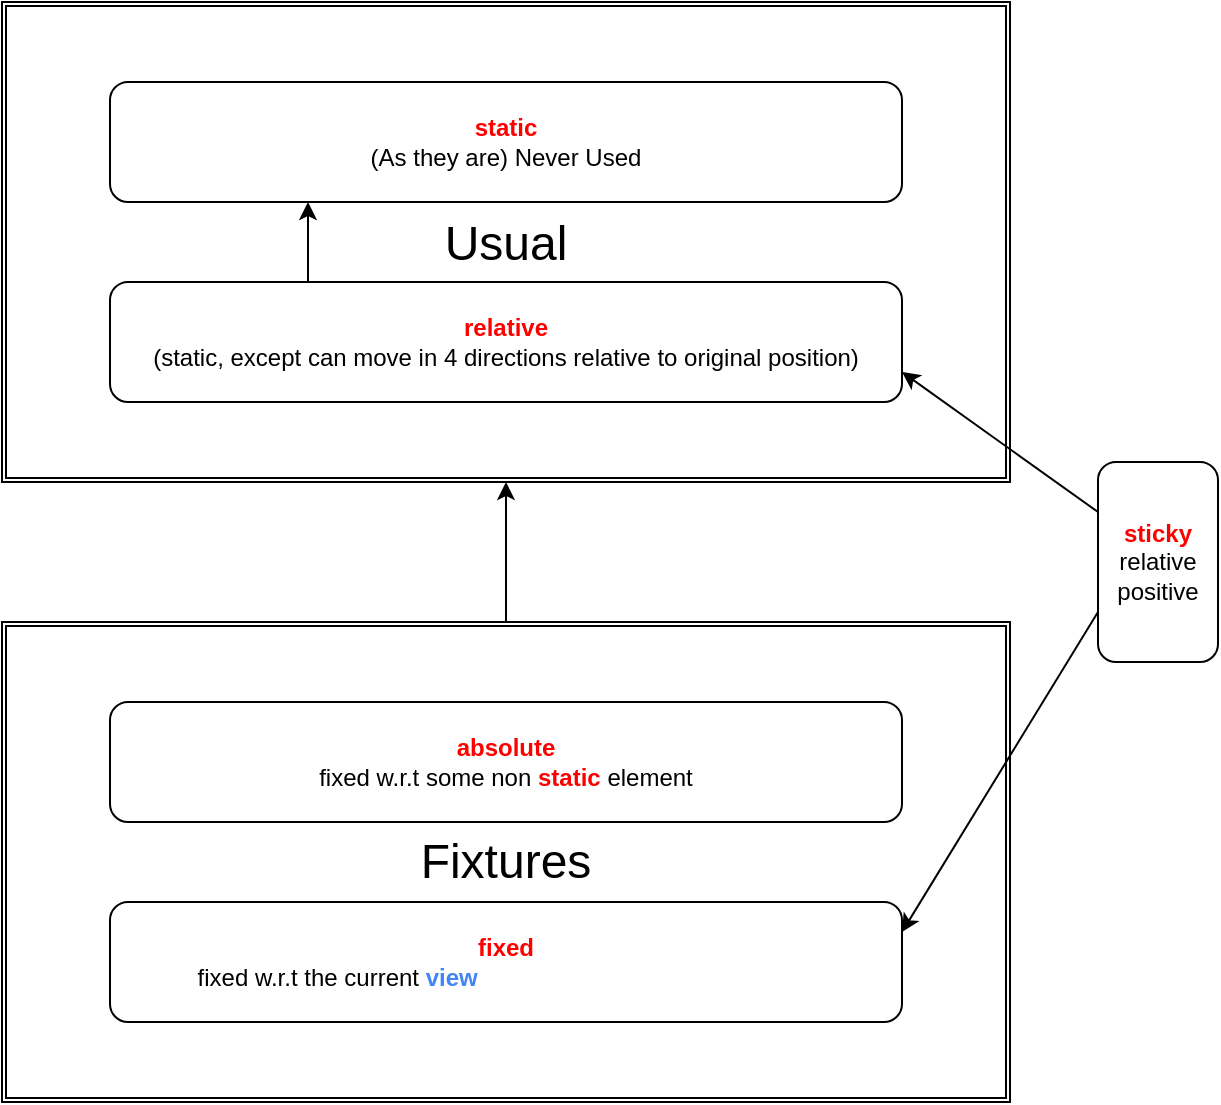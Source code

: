 <mxfile version="12.3.2" type="device" pages="1"><diagram id="V-kapAFcqSmVfuC7sbdM" name="Page-1"><mxGraphModel dx="1422" dy="825" grid="1" gridSize="10" guides="1" tooltips="1" connect="1" arrows="1" fold="1" page="1" pageScale="1" pageWidth="1169" pageHeight="827" math="0" shadow="0"><root><mxCell id="0"/><mxCell id="1" parent="0"/><mxCell id="9_ltOV8a8HOAfJhtxj8R-4" style="edgeStyle=orthogonalEdgeStyle;rounded=0;orthogonalLoop=1;jettySize=auto;html=1;exitX=0.5;exitY=0;exitDx=0;exitDy=0;entryX=0.5;entryY=1;entryDx=0;entryDy=0;" edge="1" parent="1" source="3HyW37mSLLM8C3bVsfFh-41" target="3HyW37mSLLM8C3bVsfFh-40"><mxGeometry relative="1" as="geometry"/></mxCell><mxCell id="3HyW37mSLLM8C3bVsfFh-41" value="&lt;span style=&quot;font-size: 24px&quot;&gt;Fixtures&lt;/span&gt;" style="shape=ext;double=1;rounded=0;whiteSpace=wrap;html=1;" parent="1" vertex="1"><mxGeometry x="332" y="390" width="504" height="240" as="geometry"/></mxCell><mxCell id="3HyW37mSLLM8C3bVsfFh-40" value="&lt;p style=&quot;line-height: 150% ; font-size: 24px&quot;&gt;Usual&lt;/p&gt;" style="shape=ext;double=1;rounded=0;whiteSpace=wrap;html=1;align=center;" parent="1" vertex="1"><mxGeometry x="332" y="80" width="504" height="240" as="geometry"/></mxCell><mxCell id="3HyW37mSLLM8C3bVsfFh-18" value="&lt;b&gt;&lt;font color=&quot;#ff0000&quot;&gt;static&lt;/font&gt;&lt;/b&gt;&lt;br&gt;(As they are) Never Used" style="rounded=1;whiteSpace=wrap;html=1;" parent="1" vertex="1"><mxGeometry x="386" y="120" width="396" height="60" as="geometry"/></mxCell><mxCell id="3HyW37mSLLM8C3bVsfFh-44" style="edgeStyle=none;rounded=0;orthogonalLoop=1;jettySize=auto;html=1;exitX=0.25;exitY=0;exitDx=0;exitDy=0;entryX=0.25;entryY=1;entryDx=0;entryDy=0;" parent="1" source="3HyW37mSLLM8C3bVsfFh-22" target="3HyW37mSLLM8C3bVsfFh-18" edge="1"><mxGeometry relative="1" as="geometry"/></mxCell><mxCell id="3HyW37mSLLM8C3bVsfFh-22" value="&lt;b&gt;&lt;font color=&quot;#ff0000&quot;&gt;relative&lt;/font&gt;&lt;/b&gt;&lt;br&gt;(static, except can move in 4 directions relative to original position)" style="rounded=1;whiteSpace=wrap;html=1;" parent="1" vertex="1"><mxGeometry x="386" y="220" width="396" height="60" as="geometry"/></mxCell><mxCell id="3HyW37mSLLM8C3bVsfFh-26" value="&lt;b&gt;&lt;font color=&quot;#ff0000&quot;&gt;absolute&lt;/font&gt;&lt;/b&gt;&lt;br&gt;fixed w.r.t some non&amp;nbsp;&lt;b&gt;&lt;font color=&quot;#ff0000&quot;&gt;static&lt;/font&gt;&amp;nbsp;&lt;/b&gt;element" style="rounded=1;whiteSpace=wrap;html=1;" parent="1" vertex="1"><mxGeometry x="386" y="430" width="396" height="60" as="geometry"/></mxCell><mxCell id="3HyW37mSLLM8C3bVsfFh-27" value="&lt;b&gt;&lt;font color=&quot;#ff0000&quot;&gt;fixed&lt;/font&gt;&lt;/b&gt;&lt;br&gt;fixed w.r.t the current &lt;font color=&quot;#4285f4&quot; style=&quot;font-weight: bold&quot;&gt;view&lt;/font&gt;&lt;font color=&quot;#ffffff&quot;&gt;&lt;b&gt;, &lt;/b&gt;no change even when scrolled&lt;/font&gt;" style="rounded=1;whiteSpace=wrap;html=1;" parent="1" vertex="1"><mxGeometry x="386" y="530" width="396" height="60" as="geometry"/></mxCell><mxCell id="9_ltOV8a8HOAfJhtxj8R-12" style="edgeStyle=none;rounded=0;orthogonalLoop=1;jettySize=auto;html=1;exitX=0.25;exitY=1;exitDx=0;exitDy=0;entryX=1;entryY=0.75;entryDx=0;entryDy=0;" edge="1" parent="1" source="9_ltOV8a8HOAfJhtxj8R-3" target="3HyW37mSLLM8C3bVsfFh-22"><mxGeometry relative="1" as="geometry"/></mxCell><mxCell id="9_ltOV8a8HOAfJhtxj8R-13" style="edgeStyle=none;rounded=0;orthogonalLoop=1;jettySize=auto;html=1;exitX=0.75;exitY=1;exitDx=0;exitDy=0;entryX=1;entryY=0.25;entryDx=0;entryDy=0;" edge="1" parent="1" source="9_ltOV8a8HOAfJhtxj8R-3" target="3HyW37mSLLM8C3bVsfFh-27"><mxGeometry relative="1" as="geometry"/></mxCell><mxCell id="9_ltOV8a8HOAfJhtxj8R-3" value="&lt;b&gt;&lt;font color=&quot;#ff0000&quot;&gt;sticky&lt;/font&gt;&lt;/b&gt;&lt;br&gt;relative positive" style="rounded=1;whiteSpace=wrap;html=1;direction=south;" vertex="1" parent="1"><mxGeometry x="880" y="310" width="60" height="100" as="geometry"/></mxCell></root></mxGraphModel></diagram></mxfile>